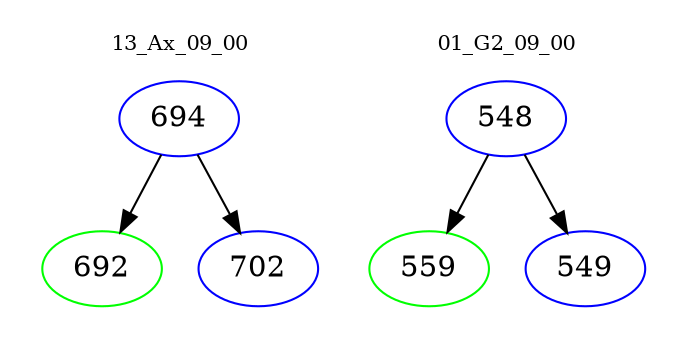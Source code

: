 digraph{
subgraph cluster_0 {
color = white
label = "13_Ax_09_00";
fontsize=10;
T0_694 [label="694", color="blue"]
T0_694 -> T0_692 [color="black"]
T0_692 [label="692", color="green"]
T0_694 -> T0_702 [color="black"]
T0_702 [label="702", color="blue"]
}
subgraph cluster_1 {
color = white
label = "01_G2_09_00";
fontsize=10;
T1_548 [label="548", color="blue"]
T1_548 -> T1_559 [color="black"]
T1_559 [label="559", color="green"]
T1_548 -> T1_549 [color="black"]
T1_549 [label="549", color="blue"]
}
}
